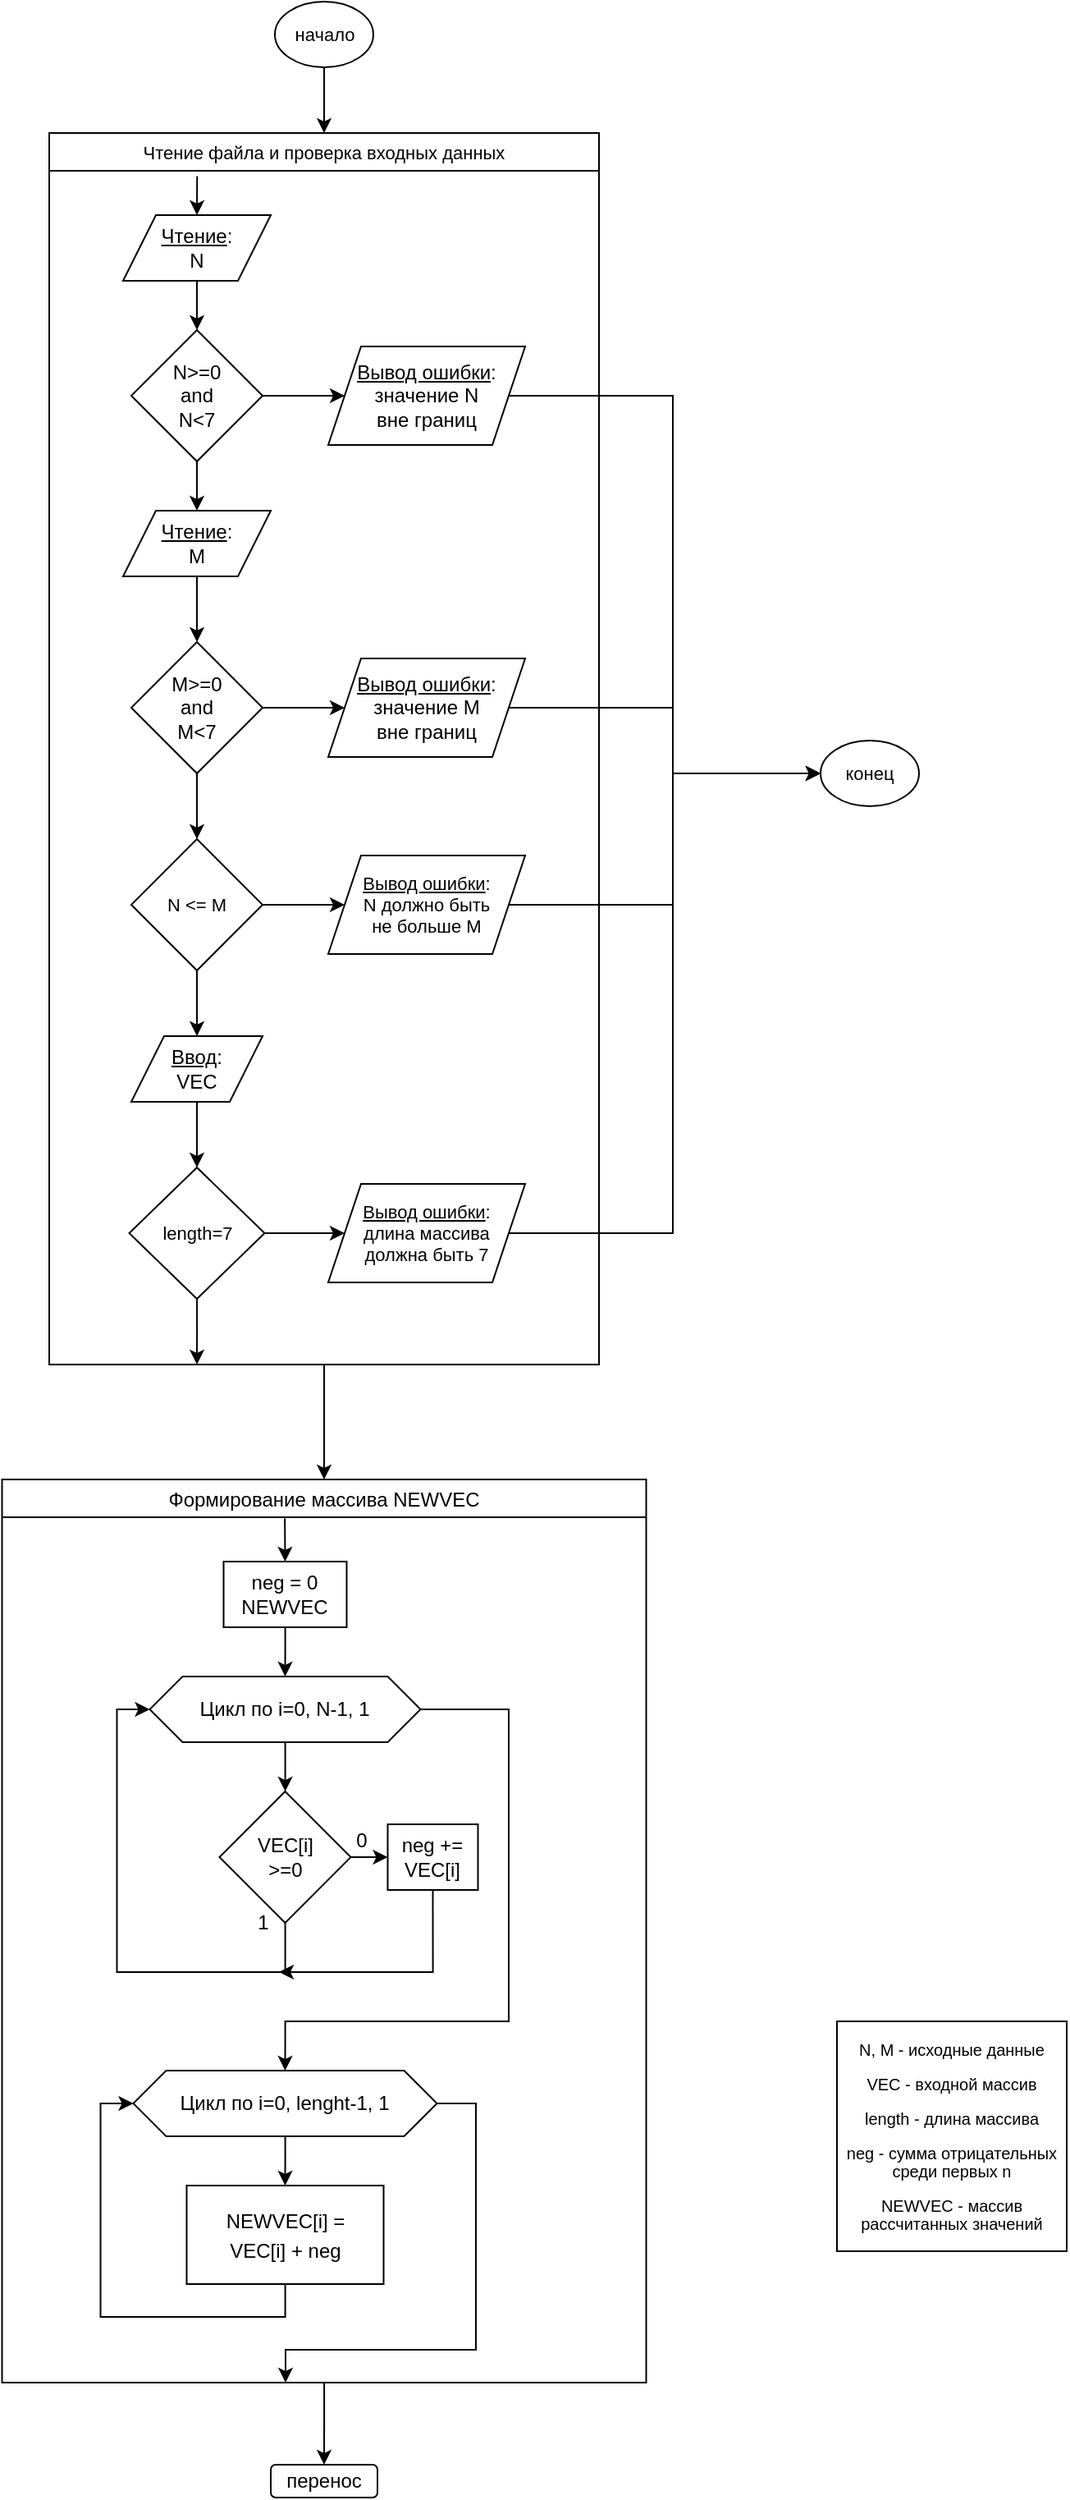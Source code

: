<mxfile version="15.8.7" type="device" pages="3"><diagram id="Z4ui5hDQIgPSxPLC2cY9" name="Page-1"><mxGraphModel dx="1221" dy="573" grid="1" gridSize="10" guides="1" tooltips="1" connect="1" arrows="1" fold="1" page="1" pageScale="1" pageWidth="2500" pageHeight="3500" math="0" shadow="0"><root><mxCell id="0"/><mxCell id="1" parent="0"/><mxCell id="9FlOy7OzxIEIiFTSfWeK-9" style="edgeStyle=orthogonalEdgeStyle;rounded=0;orthogonalLoop=1;jettySize=auto;html=1;entryX=0.5;entryY=0;entryDx=0;entryDy=0;exitX=0.5;exitY=1;exitDx=0;exitDy=0;" parent="1" source="9FlOy7OzxIEIiFTSfWeK-77" target="9FlOy7OzxIEIiFTSfWeK-16" edge="1"><mxGeometry relative="1" as="geometry"><mxPoint x="1005" y="100" as="sourcePoint"/><mxPoint x="1005" y="160.0" as="targetPoint"/></mxGeometry></mxCell><mxCell id="IiiYhPmZZqCLdAoO1r8g-30" style="edgeStyle=orthogonalEdgeStyle;rounded=0;orthogonalLoop=1;jettySize=auto;html=1;exitX=0.5;exitY=1;exitDx=0;exitDy=0;entryX=0.5;entryY=0;entryDx=0;entryDy=0;" parent="1" source="9FlOy7OzxIEIiFTSfWeK-16" target="IiiYhPmZZqCLdAoO1r8g-29" edge="1"><mxGeometry relative="1" as="geometry"/></mxCell><mxCell id="9FlOy7OzxIEIiFTSfWeK-16" value="Чтение файла и проверка входных данных" style="swimlane;fontSize=11;align=center;fontStyle=0" parent="1" vertex="1"><mxGeometry x="850" y="140" width="335" height="750" as="geometry"><mxRectangle x="100" y="280" width="170" height="23" as="alternateBounds"/></mxGeometry></mxCell><mxCell id="9FlOy7OzxIEIiFTSfWeK-24" style="edgeStyle=orthogonalEdgeStyle;rounded=0;orthogonalLoop=1;jettySize=auto;html=1;entryX=0;entryY=0.5;entryDx=0;entryDy=0;fontSize=11;" parent="9FlOy7OzxIEIiFTSfWeK-16" source="9FlOy7OzxIEIiFTSfWeK-18" target="9FlOy7OzxIEIiFTSfWeK-23" edge="1"><mxGeometry relative="1" as="geometry"/></mxCell><mxCell id="IiiYhPmZZqCLdAoO1r8g-33" style="edgeStyle=orthogonalEdgeStyle;rounded=0;orthogonalLoop=1;jettySize=auto;html=1;entryX=0.5;entryY=0;entryDx=0;entryDy=0;" parent="9FlOy7OzxIEIiFTSfWeK-16" source="9FlOy7OzxIEIiFTSfWeK-18" target="IiiYhPmZZqCLdAoO1r8g-32" edge="1"><mxGeometry relative="1" as="geometry"/></mxCell><mxCell id="9FlOy7OzxIEIiFTSfWeK-18" value="N &amp;lt;= M" style="rhombus;whiteSpace=wrap;html=1;fontSize=11;align=center;" parent="9FlOy7OzxIEIiFTSfWeK-16" vertex="1"><mxGeometry x="50.0" y="430" width="80" height="80" as="geometry"/></mxCell><mxCell id="9FlOy7OzxIEIiFTSfWeK-21" value="" style="endArrow=classic;html=1;fontSize=11;entryX=0.5;entryY=0;entryDx=0;entryDy=0;exitX=0.269;exitY=0.035;exitDx=0;exitDy=0;exitPerimeter=0;" parent="9FlOy7OzxIEIiFTSfWeK-16" source="9FlOy7OzxIEIiFTSfWeK-16" target="IiiYhPmZZqCLdAoO1r8g-7" edge="1"><mxGeometry width="50" height="50" relative="1" as="geometry"><mxPoint x="90" y="30" as="sourcePoint"/><mxPoint x="70" y="100" as="targetPoint"/></mxGeometry></mxCell><mxCell id="9FlOy7OzxIEIiFTSfWeK-23" value="&lt;u&gt;Вывод ошибки&lt;/u&gt;:&lt;br&gt;N должно быть&lt;br&gt;не больше M" style="shape=parallelogram;perimeter=parallelogramPerimeter;whiteSpace=wrap;html=1;fixedSize=1;fontSize=11;align=center;" parent="9FlOy7OzxIEIiFTSfWeK-16" vertex="1"><mxGeometry x="170" y="440" width="120" height="60" as="geometry"/></mxCell><mxCell id="9FlOy7OzxIEIiFTSfWeK-29" style="edgeStyle=orthogonalEdgeStyle;rounded=0;orthogonalLoop=1;jettySize=auto;html=1;entryX=0;entryY=0.5;entryDx=0;entryDy=0;fontSize=11;" parent="9FlOy7OzxIEIiFTSfWeK-16" source="9FlOy7OzxIEIiFTSfWeK-25" target="9FlOy7OzxIEIiFTSfWeK-28" edge="1"><mxGeometry relative="1" as="geometry"/></mxCell><mxCell id="9FlOy7OzxIEIiFTSfWeK-25" value="&lt;p style=&quot;line-height: 140%&quot;&gt;length=7&lt;/p&gt;" style="rhombus;whiteSpace=wrap;html=1;fontSize=11;align=center;spacingTop=0;" parent="9FlOy7OzxIEIiFTSfWeK-16" vertex="1"><mxGeometry x="48.75" y="630" width="82.5" height="80" as="geometry"/></mxCell><mxCell id="9FlOy7OzxIEIiFTSfWeK-28" value="&lt;u&gt;Вывод ошибки&lt;/u&gt;:&lt;br&gt;длина массива&lt;br&gt;должна быть 7" style="shape=parallelogram;perimeter=parallelogramPerimeter;whiteSpace=wrap;html=1;fixedSize=1;fontSize=11;align=center;" parent="9FlOy7OzxIEIiFTSfWeK-16" vertex="1"><mxGeometry x="170" y="640" width="120" height="60" as="geometry"/></mxCell><mxCell id="IiiYhPmZZqCLdAoO1r8g-10" style="edgeStyle=orthogonalEdgeStyle;rounded=0;orthogonalLoop=1;jettySize=auto;html=1;entryX=0.5;entryY=0;entryDx=0;entryDy=0;" parent="9FlOy7OzxIEIiFTSfWeK-16" source="IiiYhPmZZqCLdAoO1r8g-7" target="IiiYhPmZZqCLdAoO1r8g-9" edge="1"><mxGeometry relative="1" as="geometry"/></mxCell><mxCell id="IiiYhPmZZqCLdAoO1r8g-7" value="&lt;u&gt;Чтение&lt;/u&gt;:&lt;br&gt;N" style="shape=parallelogram;perimeter=parallelogramPerimeter;whiteSpace=wrap;html=1;fixedSize=1;" parent="9FlOy7OzxIEIiFTSfWeK-16" vertex="1"><mxGeometry x="45" y="50" width="90" height="40" as="geometry"/></mxCell><mxCell id="IiiYhPmZZqCLdAoO1r8g-12" style="edgeStyle=orthogonalEdgeStyle;rounded=0;orthogonalLoop=1;jettySize=auto;html=1;entryX=0;entryY=0.5;entryDx=0;entryDy=0;" parent="9FlOy7OzxIEIiFTSfWeK-16" source="IiiYhPmZZqCLdAoO1r8g-9" target="IiiYhPmZZqCLdAoO1r8g-11" edge="1"><mxGeometry relative="1" as="geometry"/></mxCell><mxCell id="IiiYhPmZZqCLdAoO1r8g-16" style="edgeStyle=orthogonalEdgeStyle;rounded=0;orthogonalLoop=1;jettySize=auto;html=1;entryX=0.5;entryY=0;entryDx=0;entryDy=0;" parent="9FlOy7OzxIEIiFTSfWeK-16" source="IiiYhPmZZqCLdAoO1r8g-9" target="IiiYhPmZZqCLdAoO1r8g-15" edge="1"><mxGeometry relative="1" as="geometry"/></mxCell><mxCell id="IiiYhPmZZqCLdAoO1r8g-9" value="N&amp;gt;=0&lt;br&gt;and&lt;br&gt;N&amp;lt;7" style="rhombus;whiteSpace=wrap;html=1;" parent="9FlOy7OzxIEIiFTSfWeK-16" vertex="1"><mxGeometry x="50" y="120" width="80" height="80" as="geometry"/></mxCell><mxCell id="IiiYhPmZZqCLdAoO1r8g-11" value="&lt;u&gt;Вывод ошибки&lt;/u&gt;:&lt;br&gt;значение N&lt;br&gt;вне границ" style="shape=parallelogram;perimeter=parallelogramPerimeter;whiteSpace=wrap;html=1;fixedSize=1;" parent="9FlOy7OzxIEIiFTSfWeK-16" vertex="1"><mxGeometry x="170" y="130" width="120" height="60" as="geometry"/></mxCell><mxCell id="IiiYhPmZZqCLdAoO1r8g-19" style="edgeStyle=orthogonalEdgeStyle;rounded=0;orthogonalLoop=1;jettySize=auto;html=1;entryX=0.5;entryY=0;entryDx=0;entryDy=0;" parent="9FlOy7OzxIEIiFTSfWeK-16" source="IiiYhPmZZqCLdAoO1r8g-15" target="IiiYhPmZZqCLdAoO1r8g-18" edge="1"><mxGeometry relative="1" as="geometry"/></mxCell><mxCell id="IiiYhPmZZqCLdAoO1r8g-15" value="&lt;u&gt;Чтение&lt;/u&gt;:&lt;br&gt;M" style="shape=parallelogram;perimeter=parallelogramPerimeter;whiteSpace=wrap;html=1;fixedSize=1;" parent="9FlOy7OzxIEIiFTSfWeK-16" vertex="1"><mxGeometry x="45" y="230" width="90" height="40" as="geometry"/></mxCell><mxCell id="IiiYhPmZZqCLdAoO1r8g-17" value="&lt;u&gt;Вывод ошибки&lt;/u&gt;&lt;span&gt;:&lt;/span&gt;&lt;br&gt;&lt;span&gt;значение M&lt;/span&gt;&lt;br&gt;&lt;span&gt;вне границ&lt;/span&gt;" style="shape=parallelogram;perimeter=parallelogramPerimeter;whiteSpace=wrap;html=1;fixedSize=1;" parent="9FlOy7OzxIEIiFTSfWeK-16" vertex="1"><mxGeometry x="170" y="320" width="120" height="60" as="geometry"/></mxCell><mxCell id="IiiYhPmZZqCLdAoO1r8g-20" style="edgeStyle=orthogonalEdgeStyle;rounded=0;orthogonalLoop=1;jettySize=auto;html=1;entryX=0;entryY=0.5;entryDx=0;entryDy=0;" parent="9FlOy7OzxIEIiFTSfWeK-16" source="IiiYhPmZZqCLdAoO1r8g-18" target="IiiYhPmZZqCLdAoO1r8g-17" edge="1"><mxGeometry relative="1" as="geometry"/></mxCell><mxCell id="IiiYhPmZZqCLdAoO1r8g-21" style="edgeStyle=orthogonalEdgeStyle;rounded=0;orthogonalLoop=1;jettySize=auto;html=1;entryX=0.5;entryY=0;entryDx=0;entryDy=0;" parent="9FlOy7OzxIEIiFTSfWeK-16" source="IiiYhPmZZqCLdAoO1r8g-18" target="9FlOy7OzxIEIiFTSfWeK-18" edge="1"><mxGeometry relative="1" as="geometry"/></mxCell><mxCell id="IiiYhPmZZqCLdAoO1r8g-18" value="&lt;span&gt;M&amp;gt;=0&lt;/span&gt;&lt;br&gt;&lt;span&gt;and&lt;/span&gt;&lt;br&gt;&lt;span&gt;M&amp;lt;7&lt;/span&gt;" style="rhombus;whiteSpace=wrap;html=1;" parent="9FlOy7OzxIEIiFTSfWeK-16" vertex="1"><mxGeometry x="50" y="310" width="80" height="80" as="geometry"/></mxCell><mxCell id="IiiYhPmZZqCLdAoO1r8g-28" style="edgeStyle=orthogonalEdgeStyle;rounded=0;orthogonalLoop=1;jettySize=auto;html=1;entryX=0.5;entryY=0;entryDx=0;entryDy=0;" parent="9FlOy7OzxIEIiFTSfWeK-16" source="9FlOy7OzxIEIiFTSfWeK-25" edge="1"><mxGeometry relative="1" as="geometry"><mxPoint x="90" y="750" as="targetPoint"/></mxGeometry></mxCell><mxCell id="IiiYhPmZZqCLdAoO1r8g-34" style="edgeStyle=orthogonalEdgeStyle;rounded=0;orthogonalLoop=1;jettySize=auto;html=1;entryX=0.5;entryY=0;entryDx=0;entryDy=0;" parent="9FlOy7OzxIEIiFTSfWeK-16" source="IiiYhPmZZqCLdAoO1r8g-32" target="9FlOy7OzxIEIiFTSfWeK-25" edge="1"><mxGeometry relative="1" as="geometry"/></mxCell><mxCell id="IiiYhPmZZqCLdAoO1r8g-32" value="&lt;u&gt;Ввод&lt;/u&gt;:&lt;br&gt;VEC" style="shape=parallelogram;perimeter=parallelogramPerimeter;whiteSpace=wrap;html=1;fixedSize=1;" parent="9FlOy7OzxIEIiFTSfWeK-16" vertex="1"><mxGeometry x="50" y="550" width="80" height="40" as="geometry"/></mxCell><mxCell id="9FlOy7OzxIEIiFTSfWeK-22" value="конец" style="ellipse;whiteSpace=wrap;html=1;fontSize=11;align=center;" parent="1" vertex="1"><mxGeometry x="1320" y="510" width="60" height="40" as="geometry"/></mxCell><mxCell id="9FlOy7OzxIEIiFTSfWeK-77" value="начало" style="ellipse;whiteSpace=wrap;html=1;fontSize=11;align=center;" parent="1" vertex="1"><mxGeometry x="987.5" y="60" width="60" height="40" as="geometry"/></mxCell><mxCell id="IiiYhPmZZqCLdAoO1r8g-22" style="edgeStyle=orthogonalEdgeStyle;rounded=0;orthogonalLoop=1;jettySize=auto;html=1;entryX=0;entryY=0.5;entryDx=0;entryDy=0;" parent="1" source="9FlOy7OzxIEIiFTSfWeK-28" target="9FlOy7OzxIEIiFTSfWeK-22" edge="1"><mxGeometry relative="1" as="geometry"/></mxCell><mxCell id="IiiYhPmZZqCLdAoO1r8g-23" style="edgeStyle=orthogonalEdgeStyle;rounded=0;orthogonalLoop=1;jettySize=auto;html=1;entryX=0;entryY=0.5;entryDx=0;entryDy=0;" parent="1" source="9FlOy7OzxIEIiFTSfWeK-23" target="9FlOy7OzxIEIiFTSfWeK-22" edge="1"><mxGeometry relative="1" as="geometry"/></mxCell><mxCell id="IiiYhPmZZqCLdAoO1r8g-26" style="edgeStyle=orthogonalEdgeStyle;rounded=0;orthogonalLoop=1;jettySize=auto;html=1;entryX=0;entryY=0.5;entryDx=0;entryDy=0;" parent="1" source="IiiYhPmZZqCLdAoO1r8g-17" target="9FlOy7OzxIEIiFTSfWeK-22" edge="1"><mxGeometry relative="1" as="geometry"/></mxCell><mxCell id="IiiYhPmZZqCLdAoO1r8g-27" style="edgeStyle=orthogonalEdgeStyle;rounded=0;orthogonalLoop=1;jettySize=auto;html=1;entryX=0;entryY=0.5;entryDx=0;entryDy=0;" parent="1" source="IiiYhPmZZqCLdAoO1r8g-11" target="9FlOy7OzxIEIiFTSfWeK-22" edge="1"><mxGeometry relative="1" as="geometry"/></mxCell><mxCell id="E7T30XvGquZmflanbf5U-1" style="edgeStyle=orthogonalEdgeStyle;rounded=0;orthogonalLoop=1;jettySize=auto;html=1;entryX=0.5;entryY=0;entryDx=0;entryDy=0;" parent="1" source="IiiYhPmZZqCLdAoO1r8g-29" target="R7-0XvVqzj-U23T586mD-1" edge="1"><mxGeometry relative="1" as="geometry"><mxPoint x="1017.5" y="1560" as="targetPoint"/></mxGeometry></mxCell><mxCell id="IiiYhPmZZqCLdAoO1r8g-29" value="Формирование массива NEWVEC" style="swimlane;fontStyle=0;startSize=23;" parent="1" vertex="1"><mxGeometry x="821.25" y="960" width="392.5" height="550" as="geometry"/></mxCell><mxCell id="IiiYhPmZZqCLdAoO1r8g-40" value="" style="edgeStyle=orthogonalEdgeStyle;rounded=0;orthogonalLoop=1;jettySize=auto;html=1;" parent="IiiYhPmZZqCLdAoO1r8g-29" source="IiiYhPmZZqCLdAoO1r8g-35" target="IiiYhPmZZqCLdAoO1r8g-39" edge="1"><mxGeometry relative="1" as="geometry"/></mxCell><mxCell id="IiiYhPmZZqCLdAoO1r8g-35" value="Цикл по i=0, N-1, 1" style="shape=hexagon;perimeter=hexagonPerimeter2;whiteSpace=wrap;html=1;fixedSize=1;" parent="IiiYhPmZZqCLdAoO1r8g-29" vertex="1"><mxGeometry x="90" y="120" width="165" height="40" as="geometry"/></mxCell><mxCell id="IiiYhPmZZqCLdAoO1r8g-38" style="edgeStyle=orthogonalEdgeStyle;rounded=0;orthogonalLoop=1;jettySize=auto;html=1;entryX=0.5;entryY=0;entryDx=0;entryDy=0;" parent="IiiYhPmZZqCLdAoO1r8g-29" source="IiiYhPmZZqCLdAoO1r8g-36" target="IiiYhPmZZqCLdAoO1r8g-35" edge="1"><mxGeometry relative="1" as="geometry"/></mxCell><mxCell id="IiiYhPmZZqCLdAoO1r8g-36" value="neg = 0&lt;br&gt;NEWVEC" style="rounded=0;whiteSpace=wrap;html=1;" parent="IiiYhPmZZqCLdAoO1r8g-29" vertex="1"><mxGeometry x="135" y="50" width="75" height="40" as="geometry"/></mxCell><mxCell id="IiiYhPmZZqCLdAoO1r8g-37" value="" style="endArrow=classic;html=1;rounded=0;entryX=0.5;entryY=0;entryDx=0;entryDy=0;exitX=0.439;exitY=0.043;exitDx=0;exitDy=0;exitPerimeter=0;" parent="IiiYhPmZZqCLdAoO1r8g-29" source="IiiYhPmZZqCLdAoO1r8g-29" target="IiiYhPmZZqCLdAoO1r8g-36" edge="1"><mxGeometry width="50" height="50" relative="1" as="geometry"><mxPoint x="172.75" y="30" as="sourcePoint"/><mxPoint x="215" y="40" as="targetPoint"/></mxGeometry></mxCell><mxCell id="IiiYhPmZZqCLdAoO1r8g-42" value="" style="edgeStyle=orthogonalEdgeStyle;rounded=0;orthogonalLoop=1;jettySize=auto;html=1;" parent="IiiYhPmZZqCLdAoO1r8g-29" source="IiiYhPmZZqCLdAoO1r8g-39" target="IiiYhPmZZqCLdAoO1r8g-41" edge="1"><mxGeometry relative="1" as="geometry"/></mxCell><mxCell id="IiiYhPmZZqCLdAoO1r8g-43" style="edgeStyle=orthogonalEdgeStyle;rounded=0;orthogonalLoop=1;jettySize=auto;html=1;entryX=0;entryY=0.5;entryDx=0;entryDy=0;" parent="IiiYhPmZZqCLdAoO1r8g-29" source="IiiYhPmZZqCLdAoO1r8g-39" target="IiiYhPmZZqCLdAoO1r8g-35" edge="1"><mxGeometry relative="1" as="geometry"><Array as="points"><mxPoint x="173" y="300"/><mxPoint x="70" y="300"/><mxPoint x="70" y="140"/></Array></mxGeometry></mxCell><mxCell id="IiiYhPmZZqCLdAoO1r8g-39" value="VEC[i]&lt;br&gt;&amp;gt;=0" style="rhombus;whiteSpace=wrap;html=1;" parent="IiiYhPmZZqCLdAoO1r8g-29" vertex="1"><mxGeometry x="132.5" y="190" width="80" height="80" as="geometry"/></mxCell><mxCell id="IiiYhPmZZqCLdAoO1r8g-41" value="neg +=&lt;br&gt;VEC[i]" style="whiteSpace=wrap;html=1;" parent="IiiYhPmZZqCLdAoO1r8g-29" vertex="1"><mxGeometry x="235" y="210" width="55" height="40" as="geometry"/></mxCell><mxCell id="IiiYhPmZZqCLdAoO1r8g-50" style="edgeStyle=orthogonalEdgeStyle;rounded=0;orthogonalLoop=1;jettySize=auto;html=1;entryX=0.5;entryY=0;entryDx=0;entryDy=0;" parent="IiiYhPmZZqCLdAoO1r8g-29" source="IiiYhPmZZqCLdAoO1r8g-46" target="IiiYhPmZZqCLdAoO1r8g-49" edge="1"><mxGeometry relative="1" as="geometry"/></mxCell><mxCell id="IiiYhPmZZqCLdAoO1r8g-46" value="Цикл по i=0, lenght-1, 1" style="shape=hexagon;perimeter=hexagonPerimeter2;whiteSpace=wrap;html=1;fixedSize=1;" parent="IiiYhPmZZqCLdAoO1r8g-29" vertex="1"><mxGeometry x="80" y="360" width="185" height="40" as="geometry"/></mxCell><mxCell id="IiiYhPmZZqCLdAoO1r8g-45" style="edgeStyle=orthogonalEdgeStyle;rounded=0;orthogonalLoop=1;jettySize=auto;html=1;exitX=1;exitY=0.5;exitDx=0;exitDy=0;entryX=0.5;entryY=0;entryDx=0;entryDy=0;" parent="IiiYhPmZZqCLdAoO1r8g-29" source="IiiYhPmZZqCLdAoO1r8g-35" target="IiiYhPmZZqCLdAoO1r8g-46" edge="1"><mxGeometry relative="1" as="geometry"><mxPoint x="172.75" y="360" as="targetPoint"/><Array as="points"><mxPoint x="308.75" y="140"/><mxPoint x="308.75" y="330"/><mxPoint x="172.75" y="330"/></Array></mxGeometry></mxCell><mxCell id="IiiYhPmZZqCLdAoO1r8g-47" value="1" style="text;html=1;align=center;verticalAlign=middle;resizable=0;points=[];autosize=1;strokeColor=none;fillColor=none;" parent="IiiYhPmZZqCLdAoO1r8g-29" vertex="1"><mxGeometry x="148.75" y="260" width="20" height="20" as="geometry"/></mxCell><mxCell id="IiiYhPmZZqCLdAoO1r8g-48" value="0" style="text;html=1;align=center;verticalAlign=middle;resizable=0;points=[];autosize=1;strokeColor=none;fillColor=none;" parent="IiiYhPmZZqCLdAoO1r8g-29" vertex="1"><mxGeometry x="208.75" y="210" width="20" height="20" as="geometry"/></mxCell><mxCell id="IiiYhPmZZqCLdAoO1r8g-51" style="edgeStyle=orthogonalEdgeStyle;rounded=0;orthogonalLoop=1;jettySize=auto;html=1;entryX=0;entryY=0.5;entryDx=0;entryDy=0;" parent="IiiYhPmZZqCLdAoO1r8g-29" source="IiiYhPmZZqCLdAoO1r8g-49" target="IiiYhPmZZqCLdAoO1r8g-46" edge="1"><mxGeometry relative="1" as="geometry"><Array as="points"><mxPoint x="173" y="510"/><mxPoint x="60" y="510"/><mxPoint x="60" y="380"/></Array></mxGeometry></mxCell><mxCell id="IiiYhPmZZqCLdAoO1r8g-49" value="&lt;p style=&quot;line-height: 1.5&quot;&gt;NEWVEC[i] =&lt;br&gt;VEC[i] + neg&lt;/p&gt;" style="rounded=0;whiteSpace=wrap;html=1;" parent="IiiYhPmZZqCLdAoO1r8g-29" vertex="1"><mxGeometry x="112.5" y="430" width="120" height="60" as="geometry"/></mxCell><mxCell id="IiiYhPmZZqCLdAoO1r8g-44" style="edgeStyle=orthogonalEdgeStyle;rounded=0;orthogonalLoop=1;jettySize=auto;html=1;exitX=0.5;exitY=1;exitDx=0;exitDy=0;" parent="1" source="IiiYhPmZZqCLdAoO1r8g-41" edge="1"><mxGeometry relative="1" as="geometry"><mxPoint x="990" y="1260" as="targetPoint"/><Array as="points"><mxPoint x="1084" y="1260"/><mxPoint x="990" y="1260"/></Array></mxGeometry></mxCell><mxCell id="IiiYhPmZZqCLdAoO1r8g-52" style="edgeStyle=orthogonalEdgeStyle;rounded=0;orthogonalLoop=1;jettySize=auto;html=1;exitX=1;exitY=0.5;exitDx=0;exitDy=0;" parent="1" source="IiiYhPmZZqCLdAoO1r8g-46" edge="1"><mxGeometry relative="1" as="geometry"><mxPoint x="994" y="1510" as="targetPoint"/><Array as="points"><mxPoint x="1110" y="1340"/><mxPoint x="1110" y="1490"/><mxPoint x="994" y="1490"/></Array></mxGeometry></mxCell><mxCell id="PGJRPPVDlxxDGRzoDLd_-1" value="&lt;p style=&quot;font-size: 10px ; line-height: 11px&quot;&gt;N, M - исходные данные&lt;/p&gt;&lt;p style=&quot;font-size: 10px ; line-height: 11px&quot;&gt;VEC - входной массив&lt;/p&gt;&lt;p style=&quot;font-size: 10px ; line-height: 11px&quot;&gt;length - длина массива&lt;/p&gt;&lt;p style=&quot;font-size: 10px ; line-height: 11px&quot;&gt;neg - сумма отрицательных среди первых n&lt;/p&gt;&lt;p style=&quot;font-size: 10px ; line-height: 11px&quot;&gt;NEWVEC - массив рассчитанных значений&lt;/p&gt;" style="rounded=0;whiteSpace=wrap;html=1;" parent="1" vertex="1"><mxGeometry x="1330" y="1290" width="140" height="140" as="geometry"/></mxCell><mxCell id="R7-0XvVqzj-U23T586mD-1" value="перенос" style="rounded=1;whiteSpace=wrap;html=1;" vertex="1" parent="1"><mxGeometry x="985" y="1560" width="65" height="20" as="geometry"/></mxCell></root></mxGraphModel></diagram><diagram id="1LCnvNuYjz-d0E5oofei" name="Страница 2"><mxGraphModel dx="903" dy="-357" grid="1" gridSize="10" guides="1" tooltips="1" connect="1" arrows="1" fold="1" page="1" pageScale="1" pageWidth="827" pageHeight="1169" math="0" shadow="0"><root><mxCell id="qpIKoMvV012warSHAeP1-0"/><mxCell id="qpIKoMvV012warSHAeP1-1" parent="qpIKoMvV012warSHAeP1-0"/><mxCell id="Nee9Idf8Z2aVCz2prRNZ-1" style="edgeStyle=orthogonalEdgeStyle;rounded=0;orthogonalLoop=1;jettySize=auto;html=1;entryX=0.5;entryY=0;entryDx=0;entryDy=0;" edge="1" parent="qpIKoMvV012warSHAeP1-1" source="533jFOR2bxqmN_ObbJyT-60" target="Nee9Idf8Z2aVCz2prRNZ-0"><mxGeometry relative="1" as="geometry"/></mxCell><mxCell id="533jFOR2bxqmN_ObbJyT-60" value="Печать" style="swimlane;fontStyle=0;childLayout=stackLayout;horizontal=1;startSize=26;fillColor=none;horizontalStack=0;resizeParent=1;resizeParentMax=0;resizeLast=0;collapsible=1;marginBottom=0;fontSize=11;align=center;" parent="qpIKoMvV012warSHAeP1-1" vertex="1"><mxGeometry x="995" y="1830" width="140" height="130" as="geometry"/></mxCell><mxCell id="533jFOR2bxqmN_ObbJyT-61" value="Вывод NEWVEC" style="text;strokeColor=none;fillColor=none;align=center;verticalAlign=top;spacingLeft=4;spacingRight=4;overflow=hidden;rotatable=0;points=[[0,0.5],[1,0.5]];portConstraint=eastwest;" parent="533jFOR2bxqmN_ObbJyT-60" vertex="1"><mxGeometry y="26" width="140" height="26" as="geometry"/></mxCell><mxCell id="533jFOR2bxqmN_ObbJyT-62" value="Вывод entireSum" style="text;strokeColor=none;fillColor=none;align=center;verticalAlign=top;spacingLeft=4;spacingRight=4;overflow=hidden;rotatable=0;points=[[0,0.5],[1,0.5]];portConstraint=eastwest;" parent="533jFOR2bxqmN_ObbJyT-60" vertex="1"><mxGeometry y="52" width="140" height="26" as="geometry"/></mxCell><mxCell id="533jFOR2bxqmN_ObbJyT-63" value="Вывод positiveSum" style="text;strokeColor=none;fillColor=none;align=center;verticalAlign=top;spacingLeft=4;spacingRight=4;overflow=hidden;rotatable=0;points=[[0,0.5],[1,0.5]];portConstraint=eastwest;" parent="533jFOR2bxqmN_ObbJyT-60" vertex="1"><mxGeometry y="78" width="140" height="26" as="geometry"/></mxCell><mxCell id="533jFOR2bxqmN_ObbJyT-64" value="Вывод negativeSum&#10;" style="text;strokeColor=none;fillColor=none;align=center;verticalAlign=top;spacingLeft=4;spacingRight=4;overflow=hidden;rotatable=0;points=[[0,0.5],[1,0.5]];portConstraint=eastwest;fontSize=11;" parent="533jFOR2bxqmN_ObbJyT-60" vertex="1"><mxGeometry y="104" width="140" height="26" as="geometry"/></mxCell><mxCell id="533jFOR2bxqmN_ObbJyT-90" style="edgeStyle=orthogonalEdgeStyle;rounded=0;orthogonalLoop=1;jettySize=auto;html=1;entryX=0.5;entryY=0;entryDx=0;entryDy=0;" parent="qpIKoMvV012warSHAeP1-1" source="533jFOR2bxqmN_ObbJyT-91" target="533jFOR2bxqmN_ObbJyT-60" edge="1"><mxGeometry relative="1" as="geometry"/></mxCell><mxCell id="533jFOR2bxqmN_ObbJyT-91" value="Поиск сумм" style="swimlane;fontSize=10;align=center;fontStyle=0" parent="qpIKoMvV012warSHAeP1-1" vertex="1"><mxGeometry x="885" y="1240" width="360" height="540" as="geometry"/></mxCell><mxCell id="533jFOR2bxqmN_ObbJyT-92" style="edgeStyle=orthogonalEdgeStyle;rounded=0;orthogonalLoop=1;jettySize=auto;html=1;entryX=0.5;entryY=0;entryDx=0;entryDy=0;fontSize=10;" parent="533jFOR2bxqmN_ObbJyT-91" source="533jFOR2bxqmN_ObbJyT-93" target="533jFOR2bxqmN_ObbJyT-98" edge="1"><mxGeometry relative="1" as="geometry"/></mxCell><mxCell id="533jFOR2bxqmN_ObbJyT-93" value="ЦИКЛ по i=0, length-1, 1" style="shape=hexagon;perimeter=hexagonPerimeter2;whiteSpace=wrap;html=1;fixedSize=1;fontSize=10;align=center;" parent="533jFOR2bxqmN_ObbJyT-91" vertex="1"><mxGeometry x="82.5" y="135" width="145" height="35" as="geometry"/></mxCell><mxCell id="533jFOR2bxqmN_ObbJyT-94" value="" style="endArrow=classic;html=1;fontSize=10;entryX=0.5;entryY=0;entryDx=0;entryDy=0;" parent="533jFOR2bxqmN_ObbJyT-91" target="533jFOR2bxqmN_ObbJyT-96" edge="1"><mxGeometry width="50" height="50" relative="1" as="geometry"><mxPoint x="155" y="25" as="sourcePoint"/><mxPoint x="115" y="40" as="targetPoint"/></mxGeometry></mxCell><mxCell id="533jFOR2bxqmN_ObbJyT-95" style="edgeStyle=orthogonalEdgeStyle;rounded=0;orthogonalLoop=1;jettySize=auto;html=1;entryX=0.5;entryY=0;entryDx=0;entryDy=0;fontSize=10;" parent="533jFOR2bxqmN_ObbJyT-91" source="533jFOR2bxqmN_ObbJyT-96" target="533jFOR2bxqmN_ObbJyT-93" edge="1"><mxGeometry relative="1" as="geometry"/></mxCell><mxCell id="533jFOR2bxqmN_ObbJyT-96" value="entireSum = 0&lt;br&gt;positiveSum = 0&lt;br&gt;negativeSum = 0" style="rounded=0;whiteSpace=wrap;html=1;fontSize=10;align=center;" parent="533jFOR2bxqmN_ObbJyT-91" vertex="1"><mxGeometry x="95" y="50" width="120" height="60" as="geometry"/></mxCell><mxCell id="533jFOR2bxqmN_ObbJyT-97" style="edgeStyle=orthogonalEdgeStyle;rounded=0;orthogonalLoop=1;jettySize=auto;html=1;entryX=0.5;entryY=0;entryDx=0;entryDy=0;fontSize=10;" parent="533jFOR2bxqmN_ObbJyT-91" source="533jFOR2bxqmN_ObbJyT-98" target="533jFOR2bxqmN_ObbJyT-101" edge="1"><mxGeometry relative="1" as="geometry"/></mxCell><mxCell id="533jFOR2bxqmN_ObbJyT-98" value="entireSum += NEWVEC[i]" style="rounded=0;whiteSpace=wrap;html=1;fontSize=10;align=center;" parent="533jFOR2bxqmN_ObbJyT-91" vertex="1"><mxGeometry x="87.5" y="190" width="135" height="30" as="geometry"/></mxCell><mxCell id="533jFOR2bxqmN_ObbJyT-99" style="edgeStyle=orthogonalEdgeStyle;rounded=0;orthogonalLoop=1;jettySize=auto;html=1;entryX=0.5;entryY=0;entryDx=0;entryDy=0;fontSize=10;" parent="533jFOR2bxqmN_ObbJyT-91" source="533jFOR2bxqmN_ObbJyT-101" target="533jFOR2bxqmN_ObbJyT-104" edge="1"><mxGeometry relative="1" as="geometry"/></mxCell><mxCell id="533jFOR2bxqmN_ObbJyT-100" style="edgeStyle=orthogonalEdgeStyle;rounded=0;orthogonalLoop=1;jettySize=auto;html=1;entryX=0;entryY=0.5;entryDx=0;entryDy=0;fontSize=10;" parent="533jFOR2bxqmN_ObbJyT-91" source="533jFOR2bxqmN_ObbJyT-101" target="533jFOR2bxqmN_ObbJyT-108" edge="1"><mxGeometry relative="1" as="geometry"/></mxCell><mxCell id="533jFOR2bxqmN_ObbJyT-101" value="i &amp;lt; n&lt;br&gt;and&lt;br&gt;NEWVEC[i]&amp;gt;0" style="rhombus;whiteSpace=wrap;html=1;fontSize=10;align=center;spacingTop=-17;" parent="533jFOR2bxqmN_ObbJyT-91" vertex="1"><mxGeometry x="115" y="250" width="80" height="80" as="geometry"/></mxCell><mxCell id="533jFOR2bxqmN_ObbJyT-102" style="edgeStyle=orthogonalEdgeStyle;rounded=0;orthogonalLoop=1;jettySize=auto;html=1;entryX=0;entryY=0.5;entryDx=0;entryDy=0;fontSize=10;exitX=0.5;exitY=1;exitDx=0;exitDy=0;" parent="533jFOR2bxqmN_ObbJyT-91" source="533jFOR2bxqmN_ObbJyT-104" target="533jFOR2bxqmN_ObbJyT-93" edge="1"><mxGeometry relative="1" as="geometry"><Array as="points"><mxPoint x="155" y="480"/><mxPoint x="50" y="480"/><mxPoint x="50" y="153"/></Array></mxGeometry></mxCell><mxCell id="533jFOR2bxqmN_ObbJyT-103" style="edgeStyle=orthogonalEdgeStyle;rounded=0;orthogonalLoop=1;jettySize=auto;html=1;entryX=0;entryY=0.5;entryDx=0;entryDy=0;fontSize=10;" parent="533jFOR2bxqmN_ObbJyT-91" source="533jFOR2bxqmN_ObbJyT-104" target="533jFOR2bxqmN_ObbJyT-110" edge="1"><mxGeometry relative="1" as="geometry"/></mxCell><mxCell id="533jFOR2bxqmN_ObbJyT-104" value="i &amp;gt;=&lt;br&gt;length-m&lt;br&gt;and&lt;br&gt;NEWVEC[i]&amp;lt;0" style="rhombus;whiteSpace=wrap;html=1;fontSize=10;align=center;spacingTop=-18;" parent="533jFOR2bxqmN_ObbJyT-91" vertex="1"><mxGeometry x="107.5" y="370" width="95" height="90" as="geometry"/></mxCell><mxCell id="533jFOR2bxqmN_ObbJyT-105" value="1" style="text;html=1;strokeColor=none;fillColor=none;align=center;verticalAlign=middle;whiteSpace=wrap;rounded=0;fontSize=10;" parent="533jFOR2bxqmN_ObbJyT-91" vertex="1"><mxGeometry x="120" y="320" width="40" height="20" as="geometry"/></mxCell><mxCell id="533jFOR2bxqmN_ObbJyT-106" value="1" style="text;html=1;strokeColor=none;fillColor=none;align=center;verticalAlign=middle;whiteSpace=wrap;rounded=0;fontSize=10;" parent="533jFOR2bxqmN_ObbJyT-91" vertex="1"><mxGeometry x="120" y="450" width="40" height="20" as="geometry"/></mxCell><mxCell id="533jFOR2bxqmN_ObbJyT-107" style="edgeStyle=orthogonalEdgeStyle;rounded=0;orthogonalLoop=1;jettySize=auto;html=1;entryX=0.5;entryY=0;entryDx=0;entryDy=0;fontSize=10;" parent="533jFOR2bxqmN_ObbJyT-91" source="533jFOR2bxqmN_ObbJyT-108" target="533jFOR2bxqmN_ObbJyT-104" edge="1"><mxGeometry relative="1" as="geometry"><Array as="points"><mxPoint x="262" y="340"/><mxPoint x="155" y="340"/></Array></mxGeometry></mxCell><mxCell id="533jFOR2bxqmN_ObbJyT-108" value="entireSum +=&lt;br&gt;NEWVEC[i]" style="rounded=0;whiteSpace=wrap;html=1;fontSize=10;align=center;" parent="533jFOR2bxqmN_ObbJyT-91" vertex="1"><mxGeometry x="222.5" y="270" width="80" height="40" as="geometry"/></mxCell><mxCell id="533jFOR2bxqmN_ObbJyT-109" style="edgeStyle=orthogonalEdgeStyle;rounded=0;orthogonalLoop=1;jettySize=auto;html=1;entryX=0;entryY=0.5;entryDx=0;entryDy=0;fontSize=10;exitX=0.5;exitY=1;exitDx=0;exitDy=0;" parent="533jFOR2bxqmN_ObbJyT-91" source="533jFOR2bxqmN_ObbJyT-110" target="533jFOR2bxqmN_ObbJyT-93" edge="1"><mxGeometry relative="1" as="geometry"><Array as="points"><mxPoint x="263" y="480"/><mxPoint x="50" y="480"/><mxPoint x="50" y="153"/></Array></mxGeometry></mxCell><mxCell id="533jFOR2bxqmN_ObbJyT-110" value="negativeSum +=&lt;br&gt;NEWVEC[i]" style="rounded=0;whiteSpace=wrap;html=1;fontSize=10;align=center;" parent="533jFOR2bxqmN_ObbJyT-91" vertex="1"><mxGeometry x="222.5" y="395" width="80" height="40" as="geometry"/></mxCell><mxCell id="533jFOR2bxqmN_ObbJyT-111" value="0" style="text;html=1;strokeColor=none;fillColor=none;align=center;verticalAlign=middle;whiteSpace=wrap;rounded=0;fontSize=10;" parent="533jFOR2bxqmN_ObbJyT-91" vertex="1"><mxGeometry x="182.5" y="395" width="40" height="20" as="geometry"/></mxCell><mxCell id="533jFOR2bxqmN_ObbJyT-112" value="0" style="text;html=1;strokeColor=none;fillColor=none;align=center;verticalAlign=middle;whiteSpace=wrap;rounded=0;fontSize=10;" parent="533jFOR2bxqmN_ObbJyT-91" vertex="1"><mxGeometry x="175" y="270" width="40" height="20" as="geometry"/></mxCell><mxCell id="533jFOR2bxqmN_ObbJyT-113" style="edgeStyle=orthogonalEdgeStyle;rounded=0;orthogonalLoop=1;jettySize=auto;html=1;exitX=1;exitY=0.5;exitDx=0;exitDy=0;" parent="533jFOR2bxqmN_ObbJyT-91" source="533jFOR2bxqmN_ObbJyT-93" edge="1"><mxGeometry relative="1" as="geometry"><mxPoint x="155" y="540" as="targetPoint"/><Array as="points"><mxPoint x="320" y="153"/><mxPoint x="320" y="510"/><mxPoint x="155" y="510"/></Array></mxGeometry></mxCell><mxCell id="533jFOR2bxqmN_ObbJyT-114" value="" style="endArrow=classic;html=1;fontSize=10;" parent="533jFOR2bxqmN_ObbJyT-91" edge="1"><mxGeometry width="50" height="50" relative="1" as="geometry"><mxPoint x="252.5" y="480" as="sourcePoint"/><mxPoint x="155" y="480" as="targetPoint"/></mxGeometry></mxCell><mxCell id="533jFOR2bxqmN_ObbJyT-115" value="" style="endArrow=classic;html=1;fontSize=10;" parent="qpIKoMvV012warSHAeP1-1" edge="1"><mxGeometry width="50" height="50" relative="1" as="geometry"><mxPoint x="1127.5" y="1580" as="sourcePoint"/><mxPoint x="1040" y="1580" as="targetPoint"/></mxGeometry></mxCell><mxCell id="wrOaeya6Jw253OjLtorZ-1" style="edgeStyle=orthogonalEdgeStyle;rounded=0;orthogonalLoop=1;jettySize=auto;html=1;entryX=0.5;entryY=0;entryDx=0;entryDy=0;exitX=0.5;exitY=1;exitDx=0;exitDy=0;" parent="qpIKoMvV012warSHAeP1-1" source="NFSMgruGd2vdeWd3KaWM-1" target="533jFOR2bxqmN_ObbJyT-91" edge="1"><mxGeometry relative="1" as="geometry"><mxPoint x="1065" y="1210" as="sourcePoint"/></mxGeometry></mxCell><mxCell id="NFSMgruGd2vdeWd3KaWM-1" value="перенос" style="rounded=1;whiteSpace=wrap;html=1;" vertex="1" parent="qpIKoMvV012warSHAeP1-1"><mxGeometry x="1035" y="1180" width="60" height="20" as="geometry"/></mxCell><mxCell id="Nee9Idf8Z2aVCz2prRNZ-0" value="перенос" style="rounded=1;whiteSpace=wrap;html=1;" vertex="1" parent="qpIKoMvV012warSHAeP1-1"><mxGeometry x="1035" y="2000" width="60" height="20" as="geometry"/></mxCell><mxCell id="s4AStKPc-TI6zjPyFdlh-0" value="&lt;p style=&quot;line-height: 110%&quot;&gt;N, M - исходные данные&lt;/p&gt;&lt;p style=&quot;line-height: 110%&quot;&gt;&lt;span&gt;VEC - входной массив&lt;/span&gt;&lt;/p&gt;&lt;p style=&quot;line-height: 110%&quot;&gt;length - длина массива&lt;/p&gt;&lt;p style=&quot;line-height: 110%&quot;&gt;neg - сумма отрицательных среди первых n&lt;/p&gt;&lt;p style=&quot;line-height: 110%&quot;&gt;NEWVEC - массив рассчитанных значений&lt;/p&gt;&lt;p style=&quot;line-height: 110%&quot;&gt;entireSum - сумма всех элементов массива NEWVEC&lt;/p&gt;&lt;p style=&quot;line-height: 110%&quot;&gt;positiveSum - сумма положительных элементов массива NEWVEC среди первых n&lt;/p&gt;&lt;p style=&quot;line-height: 110%&quot;&gt;negativeSum - сумма отрицательных элементов массива NEWVEC среди последних m&lt;/p&gt;&lt;p style=&quot;line-height: 110%&quot;&gt;minPosElementPosition - индекс наименьшего положительного элемента&lt;/p&gt;&lt;p style=&quot;line-height: 110%&quot;&gt;minPosElementValue - значение наименьшего положительного элемента&lt;/p&gt;" style="rounded=0;whiteSpace=wrap;html=1;fontSize=10;align=center;" vertex="1" parent="qpIKoMvV012warSHAeP1-1"><mxGeometry x="1310" y="1660" width="232.5" height="290" as="geometry"/></mxCell></root></mxGraphModel></diagram><diagram id="WtMFjiE0sDgFZbEAB-PT" name="Page-3"><mxGraphModel dx="2076" dy="974" grid="1" gridSize="10" guides="1" tooltips="1" connect="1" arrows="1" fold="1" page="1" pageScale="1" pageWidth="2500" pageHeight="3500" math="0" shadow="0"><root><mxCell id="gGaa7Aj4sJOn_ft_zhJy-0"/><mxCell id="gGaa7Aj4sJOn_ft_zhJy-1" parent="gGaa7Aj4sJOn_ft_zhJy-0"/><mxCell id="9N0oi7EVQf3ayPdj1oh3-0" style="edgeStyle=orthogonalEdgeStyle;rounded=0;orthogonalLoop=1;jettySize=auto;html=1;fontSize=10;entryX=0.5;entryY=0;entryDx=0;entryDy=0;" edge="1" parent="gGaa7Aj4sJOn_ft_zhJy-1" source="9N0oi7EVQf3ayPdj1oh3-1" target="9N0oi7EVQf3ayPdj1oh3-24"><mxGeometry relative="1" as="geometry"><mxPoint x="1052.5" y="2575" as="targetPoint"/></mxGeometry></mxCell><mxCell id="9N0oi7EVQf3ayPdj1oh3-1" value="Поиск наименьшего положительного" style="swimlane;fontSize=11;align=center;fontStyle=0" vertex="1" parent="gGaa7Aj4sJOn_ft_zhJy-1"><mxGeometry x="870" y="1990" width="390" height="820" as="geometry"/></mxCell><mxCell id="9N0oi7EVQf3ayPdj1oh3-2" value="" style="endArrow=classic;html=1;fontSize=11;entryX=0.5;entryY=0;entryDx=0;entryDy=0;" edge="1" parent="9N0oi7EVQf3ayPdj1oh3-1"><mxGeometry width="50" height="50" relative="1" as="geometry"><mxPoint x="123.5" y="24" as="sourcePoint"/><mxPoint x="123.5" y="50" as="targetPoint"/></mxGeometry></mxCell><mxCell id="9N0oi7EVQf3ayPdj1oh3-3" style="edgeStyle=orthogonalEdgeStyle;rounded=0;orthogonalLoop=1;jettySize=auto;html=1;entryX=0.5;entryY=0;entryDx=0;entryDy=0;fontSize=11;" edge="1" parent="9N0oi7EVQf3ayPdj1oh3-1" source="9N0oi7EVQf3ayPdj1oh3-5" target="9N0oi7EVQf3ayPdj1oh3-10"><mxGeometry relative="1" as="geometry"><mxPoint x="122.5" y="180" as="targetPoint"/></mxGeometry></mxCell><mxCell id="9N0oi7EVQf3ayPdj1oh3-4" style="edgeStyle=orthogonalEdgeStyle;rounded=0;orthogonalLoop=1;jettySize=auto;html=1;entryX=0.5;entryY=0;entryDx=0;entryDy=0;fontSize=10;exitX=1;exitY=0.5;exitDx=0;exitDy=0;" edge="1" parent="9N0oi7EVQf3ayPdj1oh3-1" source="9N0oi7EVQf3ayPdj1oh3-5" target="9N0oi7EVQf3ayPdj1oh3-19"><mxGeometry relative="1" as="geometry"><Array as="points"><mxPoint x="228" y="155"/><mxPoint x="228" y="560"/><mxPoint x="123" y="560"/></Array></mxGeometry></mxCell><mxCell id="9N0oi7EVQf3ayPdj1oh3-5" value="ЦИКЛ ПО i=N, M, 1" style="shape=hexagon;perimeter=hexagonPerimeter2;whiteSpace=wrap;html=1;fixedSize=1;fontSize=11;align=center;" vertex="1" parent="9N0oi7EVQf3ayPdj1oh3-1"><mxGeometry x="42.5" y="140" width="160" height="30" as="geometry"/></mxCell><mxCell id="9N0oi7EVQf3ayPdj1oh3-6" style="edgeStyle=orthogonalEdgeStyle;rounded=0;orthogonalLoop=1;jettySize=auto;html=1;entryX=0.5;entryY=0;entryDx=0;entryDy=0;fontSize=11;" edge="1" parent="9N0oi7EVQf3ayPdj1oh3-1" source="9N0oi7EVQf3ayPdj1oh3-7" target="9N0oi7EVQf3ayPdj1oh3-5"><mxGeometry relative="1" as="geometry"/></mxCell><mxCell id="9N0oi7EVQf3ayPdj1oh3-7" value="minPosElementPosition = -1&lt;br&gt;minPosElementValue = 0" style="rounded=0;whiteSpace=wrap;html=1;fontSize=11;align=center;" vertex="1" parent="9N0oi7EVQf3ayPdj1oh3-1"><mxGeometry x="42.5" y="50" width="160" height="60" as="geometry"/></mxCell><mxCell id="9N0oi7EVQf3ayPdj1oh3-8" style="edgeStyle=orthogonalEdgeStyle;rounded=0;orthogonalLoop=1;jettySize=auto;html=1;entryX=0.5;entryY=0;entryDx=0;entryDy=0;fontSize=11;" edge="1" parent="9N0oi7EVQf3ayPdj1oh3-1" source="9N0oi7EVQf3ayPdj1oh3-10" target="9N0oi7EVQf3ayPdj1oh3-12"><mxGeometry relative="1" as="geometry"/></mxCell><mxCell id="9N0oi7EVQf3ayPdj1oh3-9" value="0" style="edgeStyle=orthogonalEdgeStyle;rounded=0;orthogonalLoop=1;jettySize=auto;html=1;entryX=0;entryY=0.5;entryDx=0;entryDy=0;fontSize=11;exitX=0;exitY=0.5;exitDx=0;exitDy=0;" edge="1" parent="9N0oi7EVQf3ayPdj1oh3-1" source="9N0oi7EVQf3ayPdj1oh3-10" target="9N0oi7EVQf3ayPdj1oh3-5"><mxGeometry x="-1" y="15" relative="1" as="geometry"><Array as="points"><mxPoint x="18" y="235"/><mxPoint x="18" y="155"/></Array><mxPoint as="offset"/></mxGeometry></mxCell><mxCell id="9N0oi7EVQf3ayPdj1oh3-10" value="NEWVEC[i] &amp;gt; 0&amp;nbsp;" style="rhombus;whiteSpace=wrap;html=1;fontSize=11;align=center;" vertex="1" parent="9N0oi7EVQf3ayPdj1oh3-1"><mxGeometry x="74.38" y="200" width="96.25" height="70" as="geometry"/></mxCell><mxCell id="9N0oi7EVQf3ayPdj1oh3-11" style="edgeStyle=orthogonalEdgeStyle;rounded=0;orthogonalLoop=1;jettySize=auto;html=1;entryX=0;entryY=0.5;entryDx=0;entryDy=0;fontSize=11;exitX=0;exitY=0.5;exitDx=0;exitDy=0;" edge="1" parent="9N0oi7EVQf3ayPdj1oh3-1" source="9N0oi7EVQf3ayPdj1oh3-12" target="9N0oi7EVQf3ayPdj1oh3-5"><mxGeometry relative="1" as="geometry"><Array as="points"><mxPoint x="18" y="365"/><mxPoint x="18" y="155"/></Array></mxGeometry></mxCell><mxCell id="9N0oi7EVQf3ayPdj1oh3-12" value="&lt;span style=&quot;font-size: 10px&quot;&gt;NEWVEC[i]&lt;br&gt;&amp;lt; minPosElementValue&lt;br&gt;ИЛИ&lt;br&gt;minPosElementValue&lt;br&gt;== 0&lt;br&gt;&lt;/span&gt;" style="rhombus;whiteSpace=wrap;html=1;fontSize=11;align=center;" vertex="1" parent="9N0oi7EVQf3ayPdj1oh3-1"><mxGeometry x="47.5" y="300" width="150" height="130" as="geometry"/></mxCell><mxCell id="9N0oi7EVQf3ayPdj1oh3-13" value="1" style="text;html=1;strokeColor=none;fillColor=none;align=center;verticalAlign=middle;whiteSpace=wrap;rounded=0;fontSize=11;" vertex="1" parent="9N0oi7EVQf3ayPdj1oh3-1"><mxGeometry x="117.5" y="260" width="40" height="20" as="geometry"/></mxCell><mxCell id="9N0oi7EVQf3ayPdj1oh3-14" value="0" style="text;html=1;strokeColor=none;fillColor=none;align=center;verticalAlign=middle;whiteSpace=wrap;rounded=0;fontSize=11;" vertex="1" parent="9N0oi7EVQf3ayPdj1oh3-1"><mxGeometry x="27.5" y="370" width="40" height="20" as="geometry"/></mxCell><mxCell id="9N0oi7EVQf3ayPdj1oh3-15" style="edgeStyle=orthogonalEdgeStyle;rounded=0;orthogonalLoop=1;jettySize=auto;html=1;entryX=0;entryY=0.5;entryDx=0;entryDy=0;fontSize=11;" edge="1" parent="9N0oi7EVQf3ayPdj1oh3-1" source="9N0oi7EVQf3ayPdj1oh3-16" target="9N0oi7EVQf3ayPdj1oh3-5"><mxGeometry relative="1" as="geometry"><Array as="points"><mxPoint x="123" y="530"/><mxPoint x="18" y="530"/><mxPoint x="18" y="155"/></Array></mxGeometry></mxCell><mxCell id="9N0oi7EVQf3ayPdj1oh3-16" value="&lt;p style=&quot;line-height: 170%&quot;&gt;minPosElementPosition = i&lt;br style=&quot;font-size: 10px&quot;&gt;minPosElementValue = NEWVEC[i]&lt;/p&gt;" style="whiteSpace=wrap;html=1;fontSize=10;" vertex="1" parent="9N0oi7EVQf3ayPdj1oh3-1"><mxGeometry x="40.01" y="450" width="165" height="60" as="geometry"/></mxCell><mxCell id="9N0oi7EVQf3ayPdj1oh3-17" value="" style="edgeStyle=orthogonalEdgeStyle;rounded=0;orthogonalLoop=1;jettySize=auto;html=1;fontSize=11;" edge="1" parent="9N0oi7EVQf3ayPdj1oh3-1" source="9N0oi7EVQf3ayPdj1oh3-12" target="9N0oi7EVQf3ayPdj1oh3-16"><mxGeometry relative="1" as="geometry"/></mxCell><mxCell id="9N0oi7EVQf3ayPdj1oh3-18" style="edgeStyle=orthogonalEdgeStyle;rounded=0;orthogonalLoop=1;jettySize=auto;html=1;entryX=0.5;entryY=0;entryDx=0;entryDy=0;fontSize=10;" edge="1" parent="9N0oi7EVQf3ayPdj1oh3-1" source="9N0oi7EVQf3ayPdj1oh3-19" target="9N0oi7EVQf3ayPdj1oh3-20"><mxGeometry relative="1" as="geometry"/></mxCell><mxCell id="9N0oi7EVQf3ayPdj1oh3-19" value="minPosElementPosition&lt;br&gt;&amp;lt;&amp;gt; -1" style="rhombus;whiteSpace=wrap;html=1;fontSize=10;align=center;spacingTop=10;" vertex="1" parent="9N0oi7EVQf3ayPdj1oh3-1"><mxGeometry x="63.75" y="600" width="117.5" height="90" as="geometry"/></mxCell><mxCell id="9N0oi7EVQf3ayPdj1oh3-20" value="&lt;u&gt;Вывод&lt;/u&gt;:&lt;br&gt;значения&amp;nbsp;&lt;br&gt;minPosElementPosition&lt;br&gt;minPosElementValue" style="shape=parallelogram;perimeter=parallelogramPerimeter;whiteSpace=wrap;html=1;fixedSize=1;fontSize=10;align=center;" vertex="1" parent="9N0oi7EVQf3ayPdj1oh3-1"><mxGeometry x="53.75" y="720" width="137.5" height="60" as="geometry"/></mxCell><mxCell id="9N0oi7EVQf3ayPdj1oh3-21" value="&lt;u&gt;Вывод информации&lt;/u&gt;:&lt;br&gt;в массиве нет положительных&lt;br&gt;элементов" style="shape=parallelogram;perimeter=parallelogramPerimeter;whiteSpace=wrap;html=1;fixedSize=1;fontSize=10;spacingTop=0;" vertex="1" parent="9N0oi7EVQf3ayPdj1oh3-1"><mxGeometry x="230" y="615" width="140" height="60" as="geometry"/></mxCell><mxCell id="9N0oi7EVQf3ayPdj1oh3-22" value="" style="edgeStyle=orthogonalEdgeStyle;rounded=0;orthogonalLoop=1;jettySize=auto;html=1;fontSize=10;" edge="1" parent="9N0oi7EVQf3ayPdj1oh3-1" source="9N0oi7EVQf3ayPdj1oh3-19" target="9N0oi7EVQf3ayPdj1oh3-21"><mxGeometry relative="1" as="geometry"/></mxCell><mxCell id="9N0oi7EVQf3ayPdj1oh3-23" value="1" style="text;html=1;align=center;verticalAlign=middle;resizable=0;points=[];autosize=1;strokeColor=none;fillColor=none;" vertex="1" parent="9N0oi7EVQf3ayPdj1oh3-1"><mxGeometry x="127.5" y="420" width="20" height="20" as="geometry"/></mxCell><mxCell id="9N0oi7EVQf3ayPdj1oh3-24" value="конец" style="ellipse;whiteSpace=wrap;html=1;fontSize=11;align=center;" vertex="1" parent="gGaa7Aj4sJOn_ft_zhJy-1"><mxGeometry x="1035" y="2870" width="60" height="40" as="geometry"/></mxCell><mxCell id="9N0oi7EVQf3ayPdj1oh3-25" value="&lt;p style=&quot;line-height: 110%&quot;&gt;N, M - исходные данные&lt;/p&gt;&lt;p style=&quot;line-height: 110%&quot;&gt;&lt;span&gt;VEC - входной массив&lt;/span&gt;&lt;/p&gt;&lt;p style=&quot;line-height: 110%&quot;&gt;length - длина массива&lt;/p&gt;&lt;p style=&quot;line-height: 110%&quot;&gt;neg - сумма отрицательных среди первых n&lt;/p&gt;&lt;p style=&quot;line-height: 110%&quot;&gt;NEWVEC - массив рассчитанных значений&lt;/p&gt;&lt;p style=&quot;line-height: 110%&quot;&gt;entireSum - сумма всех элементов массива NEWVEC&lt;/p&gt;&lt;p style=&quot;line-height: 110%&quot;&gt;positiveSum - сумма положительных элементов массива NEWVEC среди первых n&lt;/p&gt;&lt;p style=&quot;line-height: 110%&quot;&gt;negativeSum - сумма отрицательных элементов массива NEWVEC среди последних m&lt;/p&gt;&lt;p style=&quot;line-height: 110%&quot;&gt;minPosElementPosition - индекс наименьшего положительного элемента&lt;/p&gt;&lt;p style=&quot;line-height: 110%&quot;&gt;minPosElementValue - значение наименьшего положительного элемента&lt;/p&gt;" style="rounded=0;whiteSpace=wrap;html=1;fontSize=10;align=center;" vertex="1" parent="gGaa7Aj4sJOn_ft_zhJy-1"><mxGeometry x="1327.5" y="2480" width="232.5" height="290" as="geometry"/></mxCell><mxCell id="9N0oi7EVQf3ayPdj1oh3-26" style="edgeStyle=orthogonalEdgeStyle;rounded=0;orthogonalLoop=1;jettySize=auto;html=1;exitX=0.5;exitY=1;exitDx=0;exitDy=0;" edge="1" parent="gGaa7Aj4sJOn_ft_zhJy-1" source="9N0oi7EVQf3ayPdj1oh3-20"><mxGeometry relative="1" as="geometry"><mxPoint x="992.5" y="2810.0" as="targetPoint"/></mxGeometry></mxCell><mxCell id="4ceebPirdwPDx7459aPI-1" style="edgeStyle=orthogonalEdgeStyle;rounded=0;orthogonalLoop=1;jettySize=auto;html=1;entryX=0.5;entryY=0;entryDx=0;entryDy=0;" edge="1" parent="gGaa7Aj4sJOn_ft_zhJy-1" source="4ceebPirdwPDx7459aPI-0" target="9N0oi7EVQf3ayPdj1oh3-1"><mxGeometry relative="1" as="geometry"/></mxCell><mxCell id="4ceebPirdwPDx7459aPI-0" value="перенос" style="rounded=1;whiteSpace=wrap;html=1;" vertex="1" parent="gGaa7Aj4sJOn_ft_zhJy-1"><mxGeometry x="1035" y="1930" width="60" height="20" as="geometry"/></mxCell></root></mxGraphModel></diagram></mxfile>